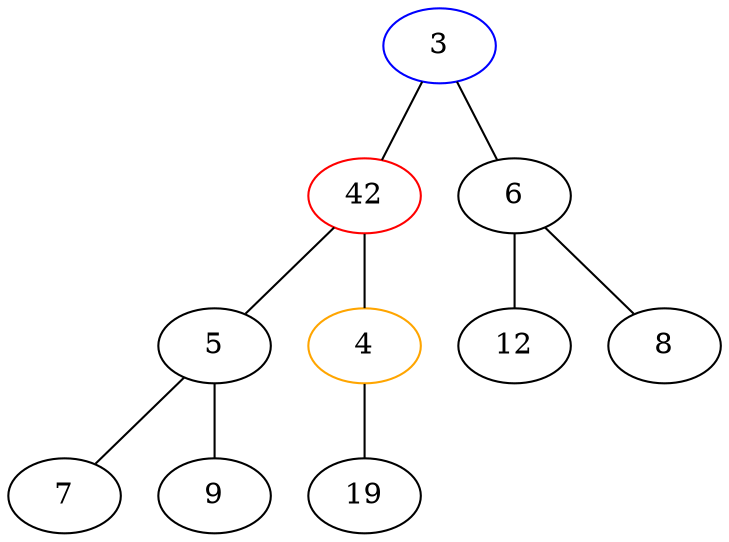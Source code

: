 strict graph G {
	ordering="out"
	"42" [color=red];
	"4" [color=orange];
	"3" [color=blue];
	3 -- 42;
	3 -- 6;
	42 -- 5;
	42 -- 4;
	6 -- 12;
	6 -- 8;
	5 -- 7;
	5 -- 9;
	4 -- 19;
}
